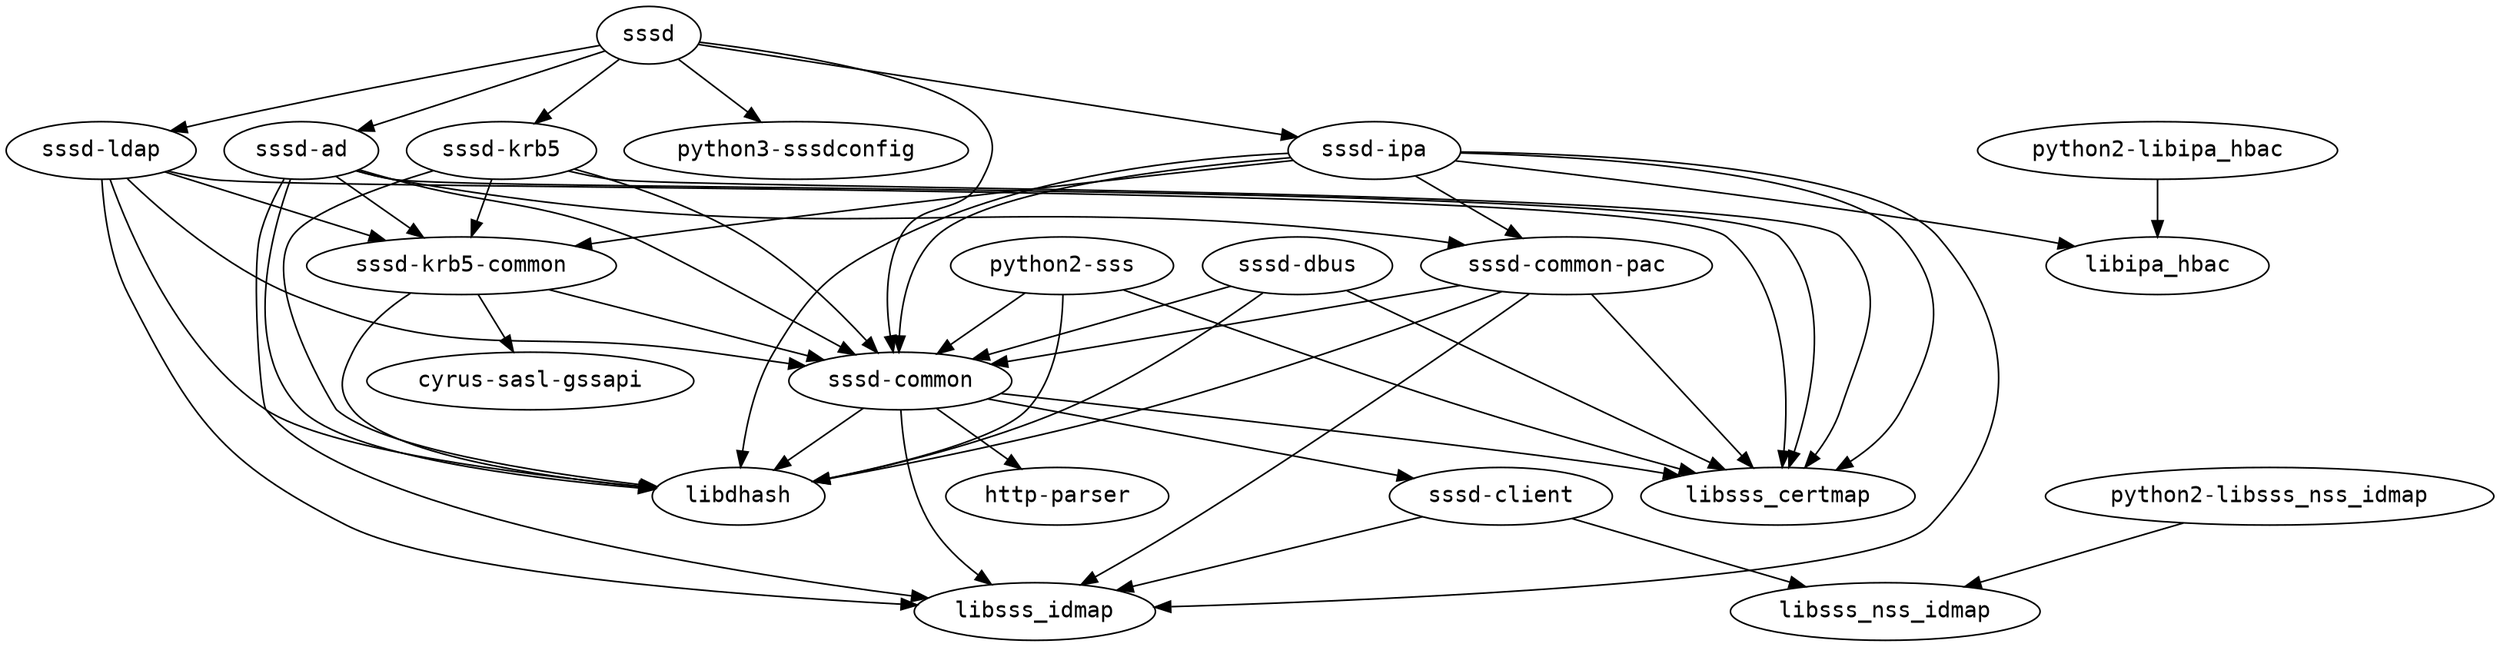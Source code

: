 strict digraph G {
node [fontname=monospace];
  "python2-libipa_hbac" -> "libipa_hbac";
  "python2-libsss_nss_idmap" -> "libsss_nss_idmap";
  "python2-sss" -> "libdhash";
  "python2-sss" -> "libsss_certmap";
  "python2-sss" -> "sssd-common";
  "sssd-ad" -> "libdhash";
  "sssd-ad" -> "libsss_certmap";
  "sssd-ad" -> "libsss_idmap";
  "sssd-ad" -> "sssd-common";
  "sssd-ad" -> "sssd-common-pac";
  "sssd-ad" -> "sssd-krb5-common";
  "sssd-client" -> "libsss_idmap";
  "sssd-client" -> "libsss_nss_idmap";
  "sssd-common" -> "http-parser";
  "sssd-common" -> "libdhash";
  "sssd-common" -> "libsss_certmap";
  "sssd-common" -> "libsss_idmap";
  "sssd-common-pac" -> "libdhash";
  "sssd-common-pac" -> "libsss_certmap";
  "sssd-common-pac" -> "libsss_idmap";
  "sssd-common-pac" -> "sssd-common";
  "sssd-common" -> "sssd-client";
  "sssd-dbus" -> "libdhash";
  "sssd-dbus" -> "libsss_certmap";
  "sssd-dbus" -> "sssd-common";
  "sssd-ipa" -> "libdhash";
  "sssd-ipa" -> "libipa_hbac";
  "sssd-ipa" -> "libsss_certmap";
  "sssd-ipa" -> "libsss_idmap";
  "sssd-ipa" -> "sssd-common";
  "sssd-ipa" -> "sssd-common-pac";
  "sssd-ipa" -> "sssd-krb5-common";
  "sssd-krb5-common" -> "cyrus-sasl-gssapi";
  "sssd-krb5-common" -> "libdhash";
  "sssd-krb5-common" -> "sssd-common";
  "sssd-krb5" -> "libdhash";
  "sssd-krb5" -> "libsss_certmap";
  "sssd-krb5" -> "sssd-common";
  "sssd-krb5" -> "sssd-krb5-common";
  "sssd-ldap" -> "libdhash";
  "sssd-ldap" -> "libsss_certmap";
  "sssd-ldap" -> "libsss_idmap";
  "sssd-ldap" -> "sssd-common";
  "sssd-ldap" -> "sssd-krb5-common";
  "sssd" -> "python3-sssdconfig";
  "sssd" -> "sssd-ad";
  "sssd" -> "sssd-common";
  "sssd" -> "sssd-ipa";
  "sssd" -> "sssd-krb5";
  "sssd" -> "sssd-ldap";
}

